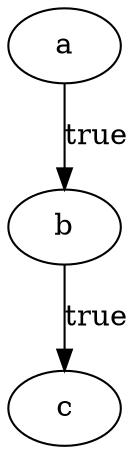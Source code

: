 digraph G {
 a [label="a"];
 a [label="a"];
 a -> b [label="true"];
 b [label="b"];
 b [label="b"];
 b -> c [label="true"];
 c [label="c"];
 c [label="c"];
}
